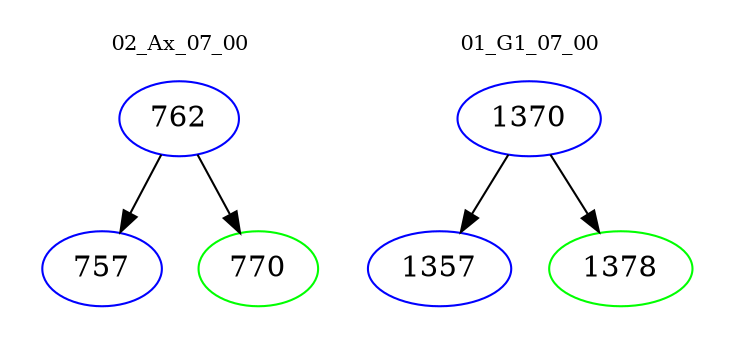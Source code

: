 digraph{
subgraph cluster_0 {
color = white
label = "02_Ax_07_00";
fontsize=10;
T0_762 [label="762", color="blue"]
T0_762 -> T0_757 [color="black"]
T0_757 [label="757", color="blue"]
T0_762 -> T0_770 [color="black"]
T0_770 [label="770", color="green"]
}
subgraph cluster_1 {
color = white
label = "01_G1_07_00";
fontsize=10;
T1_1370 [label="1370", color="blue"]
T1_1370 -> T1_1357 [color="black"]
T1_1357 [label="1357", color="blue"]
T1_1370 -> T1_1378 [color="black"]
T1_1378 [label="1378", color="green"]
}
}
